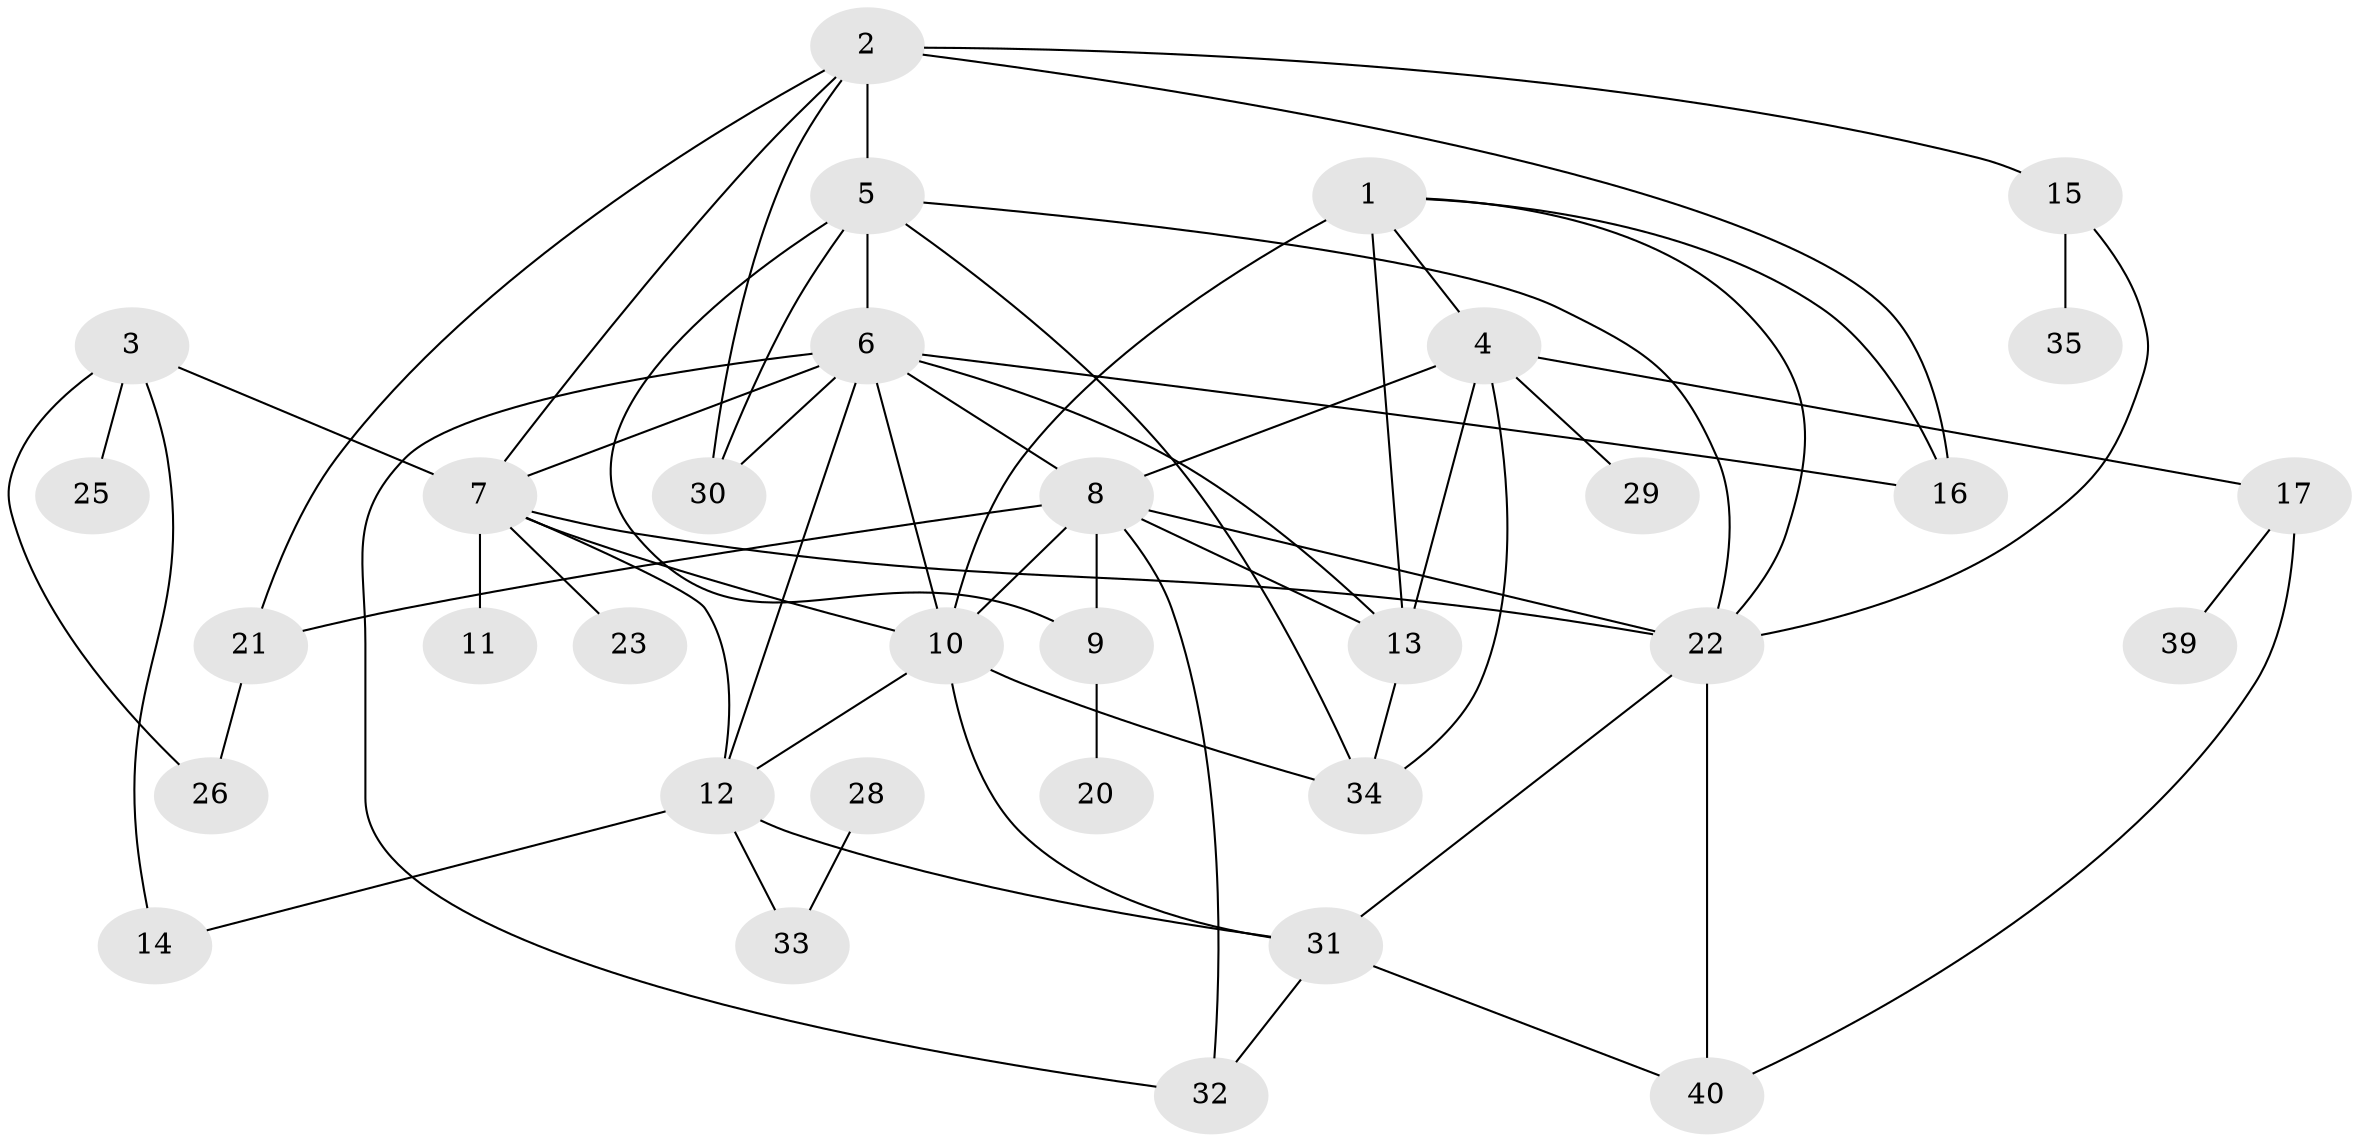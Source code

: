 // original degree distribution, {3: 0.2, 4: 0.2125, 2: 0.25, 6: 0.0375, 5: 0.0375, 1: 0.1625, 0: 0.0875, 8: 0.0125}
// Generated by graph-tools (version 1.1) at 2025/33/03/09/25 02:33:48]
// undirected, 33 vertices, 62 edges
graph export_dot {
graph [start="1"]
  node [color=gray90,style=filled];
  1;
  2;
  3;
  4;
  5;
  6;
  7;
  8;
  9;
  10;
  11;
  12;
  13;
  14;
  15;
  16;
  17;
  20;
  21;
  22;
  23;
  25;
  26;
  28;
  29;
  30;
  31;
  32;
  33;
  34;
  35;
  39;
  40;
  1 -- 4 [weight=1.0];
  1 -- 10 [weight=3.0];
  1 -- 13 [weight=1.0];
  1 -- 16 [weight=1.0];
  1 -- 22 [weight=1.0];
  2 -- 5 [weight=1.0];
  2 -- 7 [weight=1.0];
  2 -- 15 [weight=1.0];
  2 -- 16 [weight=2.0];
  2 -- 21 [weight=1.0];
  2 -- 30 [weight=1.0];
  3 -- 7 [weight=1.0];
  3 -- 14 [weight=1.0];
  3 -- 25 [weight=1.0];
  3 -- 26 [weight=1.0];
  4 -- 8 [weight=1.0];
  4 -- 13 [weight=2.0];
  4 -- 17 [weight=1.0];
  4 -- 29 [weight=1.0];
  4 -- 34 [weight=1.0];
  5 -- 6 [weight=1.0];
  5 -- 9 [weight=1.0];
  5 -- 22 [weight=1.0];
  5 -- 30 [weight=1.0];
  5 -- 34 [weight=1.0];
  6 -- 7 [weight=1.0];
  6 -- 8 [weight=1.0];
  6 -- 10 [weight=1.0];
  6 -- 12 [weight=1.0];
  6 -- 13 [weight=1.0];
  6 -- 16 [weight=1.0];
  6 -- 30 [weight=1.0];
  6 -- 32 [weight=1.0];
  7 -- 10 [weight=1.0];
  7 -- 11 [weight=1.0];
  7 -- 12 [weight=1.0];
  7 -- 22 [weight=1.0];
  7 -- 23 [weight=1.0];
  8 -- 9 [weight=1.0];
  8 -- 10 [weight=1.0];
  8 -- 13 [weight=1.0];
  8 -- 21 [weight=1.0];
  8 -- 22 [weight=1.0];
  8 -- 32 [weight=1.0];
  9 -- 20 [weight=1.0];
  10 -- 12 [weight=1.0];
  10 -- 31 [weight=1.0];
  10 -- 34 [weight=1.0];
  12 -- 14 [weight=1.0];
  12 -- 31 [weight=1.0];
  12 -- 33 [weight=1.0];
  13 -- 34 [weight=1.0];
  15 -- 22 [weight=1.0];
  15 -- 35 [weight=1.0];
  17 -- 39 [weight=1.0];
  17 -- 40 [weight=1.0];
  21 -- 26 [weight=1.0];
  22 -- 31 [weight=1.0];
  22 -- 40 [weight=1.0];
  28 -- 33 [weight=1.0];
  31 -- 32 [weight=1.0];
  31 -- 40 [weight=1.0];
}
